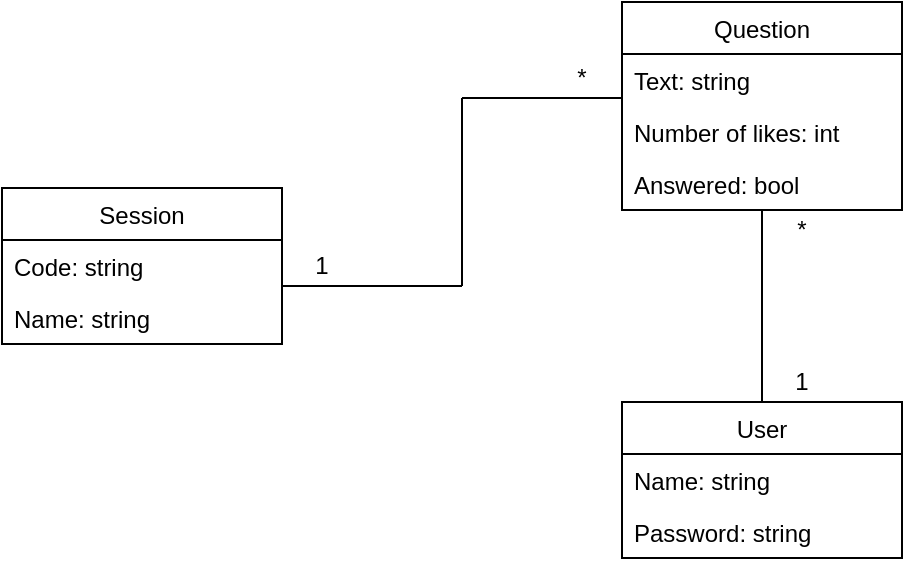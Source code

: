 <mxfile version="12.1.9" type="device" pages="1"><diagram id="upoEKEg_jeNU2bWUxIdp" name="Page-1"><mxGraphModel dx="854" dy="419" grid="1" gridSize="10" guides="1" tooltips="1" connect="1" arrows="1" fold="1" page="1" pageScale="1" pageWidth="850" pageHeight="1100" background="#ffffff" math="0" shadow="0"><root><mxCell id="0"/><mxCell id="1" parent="0"/><mxCell id="xtnvCC8NsFsMapVEbz4Y-1" value="Session" style="swimlane;fontStyle=0;childLayout=stackLayout;horizontal=1;startSize=26;fillColor=none;horizontalStack=0;resizeParent=1;resizeParentMax=0;resizeLast=0;collapsible=1;marginBottom=0;" vertex="1" parent="1"><mxGeometry x="100" y="123" width="140" height="78" as="geometry"/></mxCell><mxCell id="xtnvCC8NsFsMapVEbz4Y-2" value="Code: string" style="text;strokeColor=none;fillColor=none;align=left;verticalAlign=top;spacingLeft=4;spacingRight=4;overflow=hidden;rotatable=0;points=[[0,0.5],[1,0.5]];portConstraint=eastwest;" vertex="1" parent="xtnvCC8NsFsMapVEbz4Y-1"><mxGeometry y="26" width="140" height="26" as="geometry"/></mxCell><mxCell id="xtnvCC8NsFsMapVEbz4Y-32" value="Name: string" style="text;strokeColor=none;fillColor=none;align=left;verticalAlign=top;spacingLeft=4;spacingRight=4;overflow=hidden;rotatable=0;points=[[0,0.5],[1,0.5]];portConstraint=eastwest;" vertex="1" parent="xtnvCC8NsFsMapVEbz4Y-1"><mxGeometry y="52" width="140" height="26" as="geometry"/></mxCell><mxCell id="xtnvCC8NsFsMapVEbz4Y-5" value="Question" style="swimlane;fontStyle=0;childLayout=stackLayout;horizontal=1;startSize=26;fillColor=none;horizontalStack=0;resizeParent=1;resizeParentMax=0;resizeLast=0;collapsible=1;marginBottom=0;" vertex="1" parent="1"><mxGeometry x="410" y="30" width="140" height="104" as="geometry"><mxRectangle x="410" y="50" width="80" height="26" as="alternateBounds"/></mxGeometry></mxCell><mxCell id="xtnvCC8NsFsMapVEbz4Y-6" value="Text: string" style="text;strokeColor=none;fillColor=none;align=left;verticalAlign=top;spacingLeft=4;spacingRight=4;overflow=hidden;rotatable=0;points=[[0,0.5],[1,0.5]];portConstraint=eastwest;" vertex="1" parent="xtnvCC8NsFsMapVEbz4Y-5"><mxGeometry y="26" width="140" height="26" as="geometry"/></mxCell><mxCell id="xtnvCC8NsFsMapVEbz4Y-7" value="Number of likes: int" style="text;strokeColor=none;fillColor=none;align=left;verticalAlign=top;spacingLeft=4;spacingRight=4;overflow=hidden;rotatable=0;points=[[0,0.5],[1,0.5]];portConstraint=eastwest;" vertex="1" parent="xtnvCC8NsFsMapVEbz4Y-5"><mxGeometry y="52" width="140" height="26" as="geometry"/></mxCell><mxCell id="xtnvCC8NsFsMapVEbz4Y-8" value="Answered: bool" style="text;strokeColor=none;fillColor=none;align=left;verticalAlign=top;spacingLeft=4;spacingRight=4;overflow=hidden;rotatable=0;points=[[0,0.5],[1,0.5]];portConstraint=eastwest;" vertex="1" parent="xtnvCC8NsFsMapVEbz4Y-5"><mxGeometry y="78" width="140" height="26" as="geometry"/></mxCell><mxCell id="xtnvCC8NsFsMapVEbz4Y-9" value="User" style="swimlane;fontStyle=0;childLayout=stackLayout;horizontal=1;startSize=26;fillColor=none;horizontalStack=0;resizeParent=1;resizeParentMax=0;resizeLast=0;collapsible=1;marginBottom=0;" vertex="1" parent="1"><mxGeometry x="410" y="230" width="140" height="78" as="geometry"/></mxCell><mxCell id="xtnvCC8NsFsMapVEbz4Y-10" value="Name: string" style="text;strokeColor=none;fillColor=none;align=left;verticalAlign=top;spacingLeft=4;spacingRight=4;overflow=hidden;rotatable=0;points=[[0,0.5],[1,0.5]];portConstraint=eastwest;" vertex="1" parent="xtnvCC8NsFsMapVEbz4Y-9"><mxGeometry y="26" width="140" height="26" as="geometry"/></mxCell><mxCell id="xtnvCC8NsFsMapVEbz4Y-12" value="Password: string" style="text;strokeColor=none;fillColor=none;align=left;verticalAlign=top;spacingLeft=4;spacingRight=4;overflow=hidden;rotatable=0;points=[[0,0.5],[1,0.5]];portConstraint=eastwest;" vertex="1" parent="xtnvCC8NsFsMapVEbz4Y-9"><mxGeometry y="52" width="140" height="26" as="geometry"/></mxCell><mxCell id="xtnvCC8NsFsMapVEbz4Y-21" value="" style="line;strokeWidth=1;fillColor=none;align=left;verticalAlign=middle;spacingTop=-1;spacingLeft=3;spacingRight=3;rotatable=0;labelPosition=right;points=[];portConstraint=eastwest;" vertex="1" parent="1"><mxGeometry x="330" y="74" width="80" height="8" as="geometry"/></mxCell><mxCell id="xtnvCC8NsFsMapVEbz4Y-23" value="" style="line;strokeWidth=1;fillColor=none;align=left;verticalAlign=middle;spacingTop=-1;spacingLeft=3;spacingRight=3;rotatable=0;labelPosition=right;points=[];portConstraint=eastwest;" vertex="1" parent="1"><mxGeometry x="240" y="168" width="90" height="8" as="geometry"/></mxCell><mxCell id="xtnvCC8NsFsMapVEbz4Y-24" value="" style="line;strokeWidth=1;fillColor=none;align=left;verticalAlign=middle;spacingTop=-1;spacingLeft=3;spacingRight=3;rotatable=0;labelPosition=right;points=[];portConstraint=eastwest;direction=south;" vertex="1" parent="1"><mxGeometry x="326" y="78" width="8" height="94" as="geometry"/></mxCell><mxCell id="xtnvCC8NsFsMapVEbz4Y-25" value="" style="line;strokeWidth=1;fillColor=none;align=left;verticalAlign=middle;spacingTop=-1;spacingLeft=3;spacingRight=3;rotatable=0;labelPosition=right;points=[];portConstraint=eastwest;direction=south;" vertex="1" parent="1"><mxGeometry x="476" y="134" width="8" height="96" as="geometry"/></mxCell><mxCell id="xtnvCC8NsFsMapVEbz4Y-26" value="1" style="text;html=1;strokeColor=none;fillColor=none;align=center;verticalAlign=middle;whiteSpace=wrap;rounded=0;" vertex="1" parent="1"><mxGeometry x="240" y="152" width="40" height="20" as="geometry"/></mxCell><mxCell id="xtnvCC8NsFsMapVEbz4Y-28" value="1" style="text;html=1;strokeColor=none;fillColor=none;align=center;verticalAlign=middle;whiteSpace=wrap;rounded=0;" vertex="1" parent="1"><mxGeometry x="480" y="210" width="40" height="20" as="geometry"/></mxCell><mxCell id="xtnvCC8NsFsMapVEbz4Y-29" value="*" style="text;html=1;strokeColor=none;fillColor=none;align=center;verticalAlign=middle;whiteSpace=wrap;rounded=0;" vertex="1" parent="1"><mxGeometry x="370" y="58" width="40" height="20" as="geometry"/></mxCell><mxCell id="xtnvCC8NsFsMapVEbz4Y-30" value="*" style="text;html=1;strokeColor=none;fillColor=none;align=center;verticalAlign=middle;whiteSpace=wrap;rounded=0;" vertex="1" parent="1"><mxGeometry x="480" y="134" width="40" height="20" as="geometry"/></mxCell></root></mxGraphModel></diagram></mxfile>